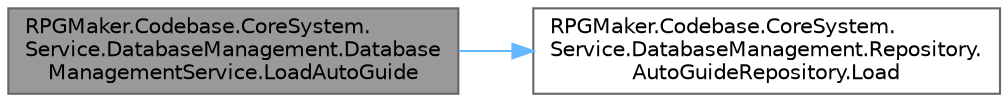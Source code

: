 digraph "RPGMaker.Codebase.CoreSystem.Service.DatabaseManagement.DatabaseManagementService.LoadAutoGuide"
{
 // LATEX_PDF_SIZE
  bgcolor="transparent";
  edge [fontname=Helvetica,fontsize=10,labelfontname=Helvetica,labelfontsize=10];
  node [fontname=Helvetica,fontsize=10,shape=box,height=0.2,width=0.4];
  rankdir="LR";
  Node1 [id="Node000001",label="RPGMaker.Codebase.CoreSystem.\lService.DatabaseManagement.Database\lManagementService.LoadAutoGuide",height=0.2,width=0.4,color="gray40", fillcolor="grey60", style="filled", fontcolor="black",tooltip="😁 自動ガイド読込"];
  Node1 -> Node2 [id="edge1_Node000001_Node000002",color="steelblue1",style="solid",tooltip=" "];
  Node2 [id="Node000002",label="RPGMaker.Codebase.CoreSystem.\lService.DatabaseManagement.Repository.\lAutoGuideRepository.Load",height=0.2,width=0.4,color="grey40", fillcolor="white", style="filled",URL="$dc/d23/class_r_p_g_maker_1_1_codebase_1_1_core_system_1_1_service_1_1_database_management_1_1_repository_1_1_auto_guide_repository.html#ac5f47e4f160c90ff7cc4b930c5fb2ede",tooltip="😁 読込"];
}
